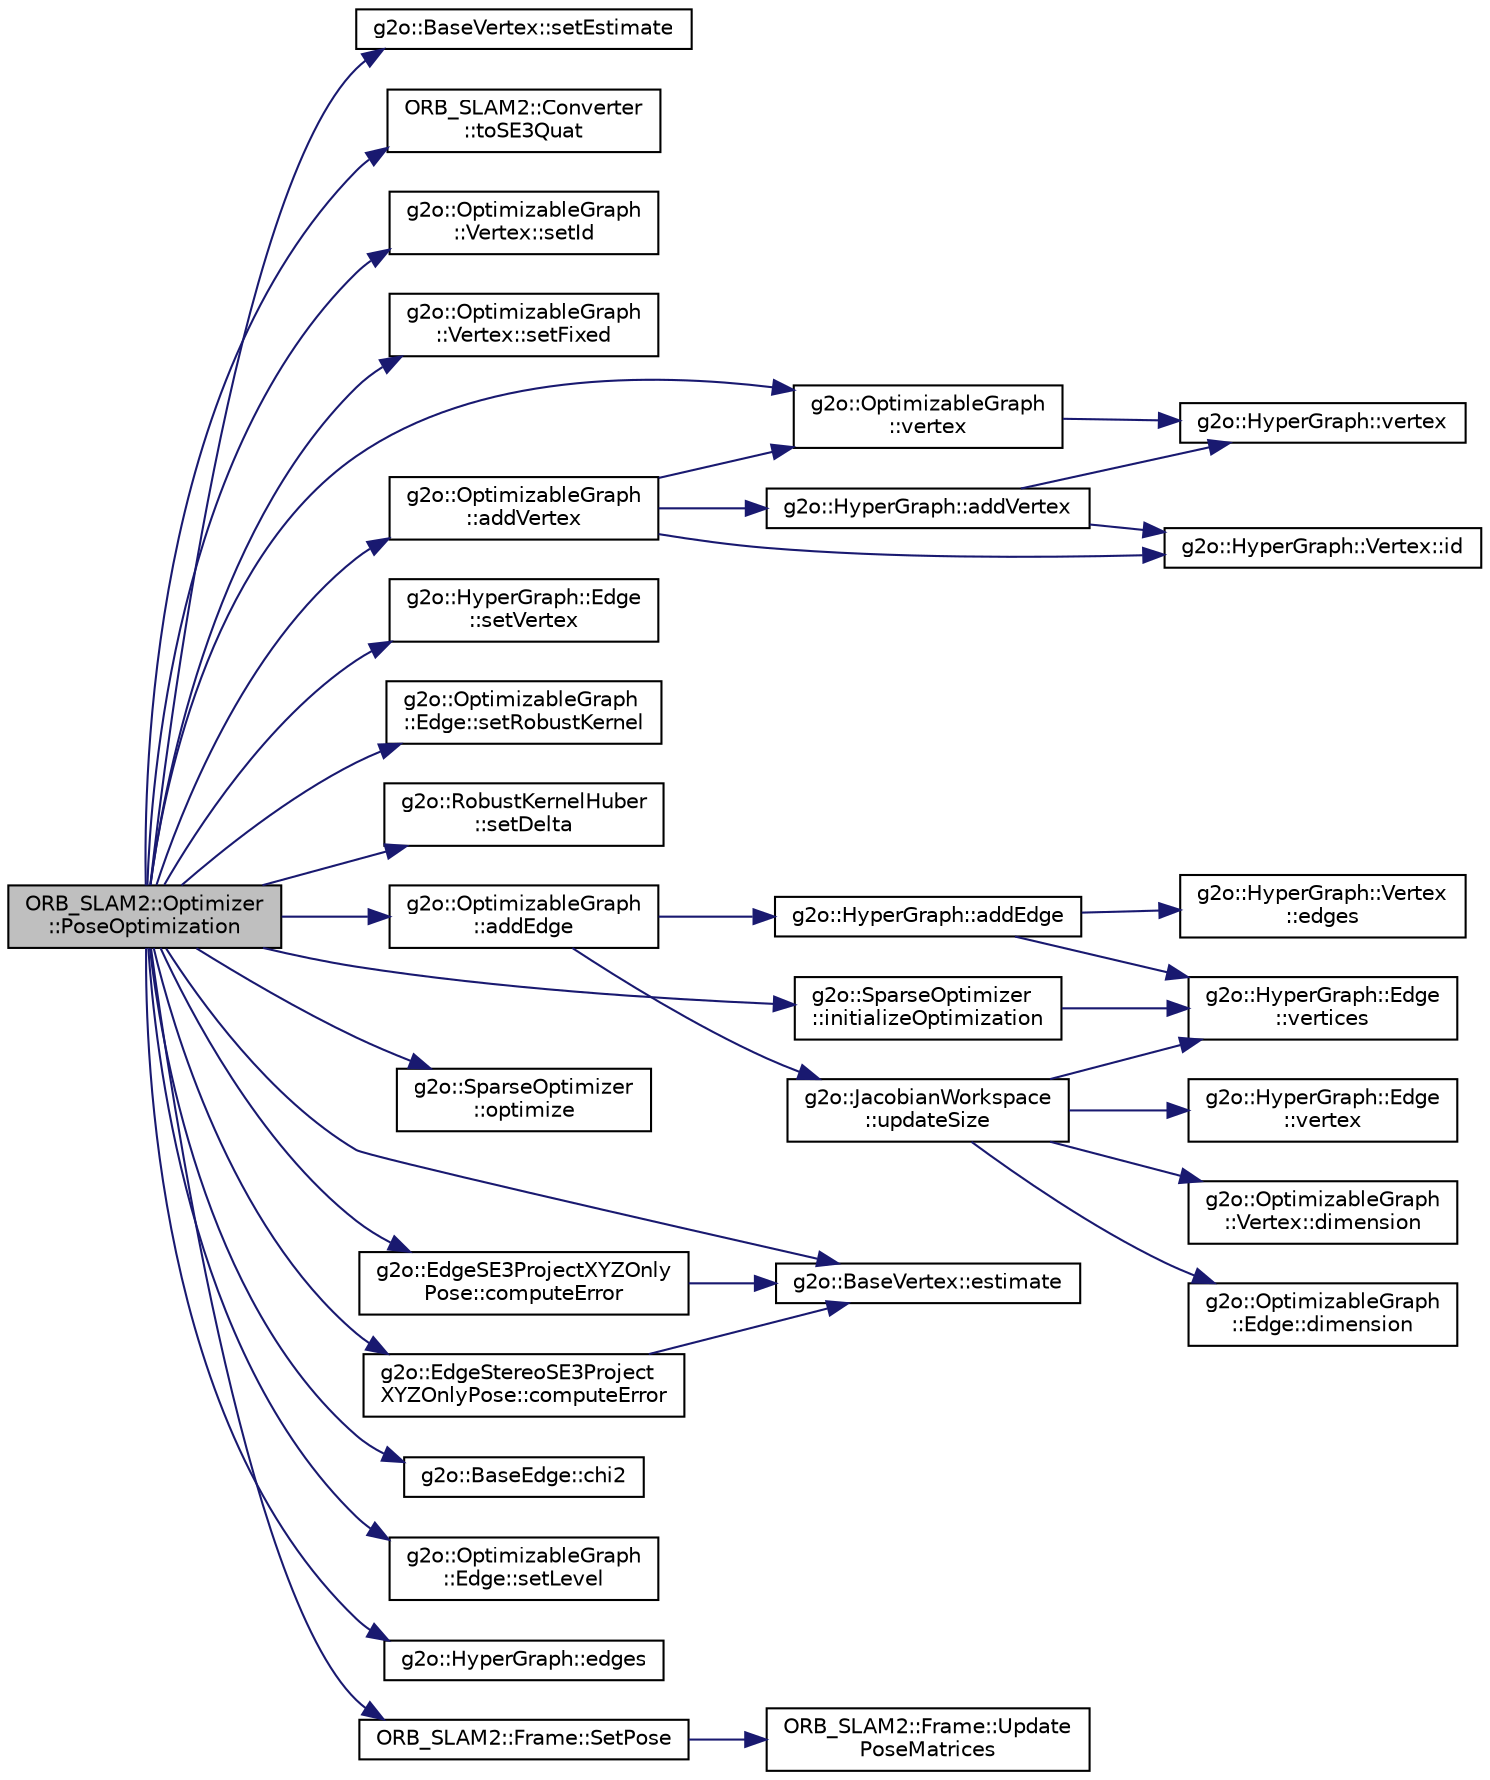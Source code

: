 digraph "ORB_SLAM2::Optimizer::PoseOptimization"
{
  edge [fontname="Helvetica",fontsize="10",labelfontname="Helvetica",labelfontsize="10"];
  node [fontname="Helvetica",fontsize="10",shape=record];
  rankdir="LR";
  Node125 [label="ORB_SLAM2::Optimizer\l::PoseOptimization",height=0.2,width=0.4,color="black", fillcolor="grey75", style="filled", fontcolor="black"];
  Node125 -> Node126 [color="midnightblue",fontsize="10",style="solid"];
  Node126 [label="g2o::BaseVertex::setEstimate",height=0.2,width=0.4,color="black", fillcolor="white", style="filled",URL="$classg2o_1_1_base_vertex.html#acb6e8e8f39caa04f62dd93a3dd400e06",tooltip="set the estimate for the vertex also calls updateCache() "];
  Node125 -> Node127 [color="midnightblue",fontsize="10",style="solid"];
  Node127 [label="ORB_SLAM2::Converter\l::toSE3Quat",height=0.2,width=0.4,color="black", fillcolor="white", style="filled",URL="$class_o_r_b___s_l_a_m2_1_1_converter.html#a0b73791a3e2d90b4de41aed0ece2d0a2"];
  Node125 -> Node128 [color="midnightblue",fontsize="10",style="solid"];
  Node128 [label="g2o::OptimizableGraph\l::Vertex::setId",height=0.2,width=0.4,color="black", fillcolor="white", style="filled",URL="$classg2o_1_1_optimizable_graph_1_1_vertex.html#ac57651173d6ce4bb4eebf8cb1d917551",tooltip="sets the id of the node in the graph be sure that the graph keeps consistent after changing the id ..."];
  Node125 -> Node129 [color="midnightblue",fontsize="10",style="solid"];
  Node129 [label="g2o::OptimizableGraph\l::Vertex::setFixed",height=0.2,width=0.4,color="black", fillcolor="white", style="filled",URL="$classg2o_1_1_optimizable_graph_1_1_vertex.html#af92ef49e1bcd6a8166afa151d367b905",tooltip="true => this node should be considered fixed during the optimization "];
  Node125 -> Node130 [color="midnightblue",fontsize="10",style="solid"];
  Node130 [label="g2o::OptimizableGraph\l::addVertex",height=0.2,width=0.4,color="black", fillcolor="white", style="filled",URL="$structg2o_1_1_optimizable_graph.html#ae0b93774ce1dfa0dfd501c86ad4f773e"];
  Node130 -> Node131 [color="midnightblue",fontsize="10",style="solid"];
  Node131 [label="g2o::OptimizableGraph\l::vertex",height=0.2,width=0.4,color="black", fillcolor="white", style="filled",URL="$structg2o_1_1_optimizable_graph.html#a19e014e8ec2e9a6e894da8c3a8f8e50d",tooltip="returns the vertex number id appropriately casted "];
  Node131 -> Node132 [color="midnightblue",fontsize="10",style="solid"];
  Node132 [label="g2o::HyperGraph::vertex",height=0.2,width=0.4,color="black", fillcolor="white", style="filled",URL="$classg2o_1_1_hyper_graph.html#ab07fe8bd9982a66ba34e83dff8317ea2",tooltip="returns a vertex id in the hyper-graph, or 0 if the vertex id is not present "];
  Node130 -> Node133 [color="midnightblue",fontsize="10",style="solid"];
  Node133 [label="g2o::HyperGraph::Vertex::id",height=0.2,width=0.4,color="black", fillcolor="white", style="filled",URL="$classg2o_1_1_hyper_graph_1_1_vertex.html#a48191960395856d1b686287489e53da3",tooltip="returns the id "];
  Node130 -> Node134 [color="midnightblue",fontsize="10",style="solid"];
  Node134 [label="g2o::HyperGraph::addVertex",height=0.2,width=0.4,color="black", fillcolor="white", style="filled",URL="$classg2o_1_1_hyper_graph.html#a7ef87ba3479827b24c6fc29c5fc3aa21"];
  Node134 -> Node132 [color="midnightblue",fontsize="10",style="solid"];
  Node134 -> Node133 [color="midnightblue",fontsize="10",style="solid"];
  Node125 -> Node135 [color="midnightblue",fontsize="10",style="solid"];
  Node135 [label="g2o::HyperGraph::Edge\l::setVertex",height=0.2,width=0.4,color="black", fillcolor="white", style="filled",URL="$classg2o_1_1_hyper_graph_1_1_edge.html#a5e957658d6e65c49b81197d052a7f16f"];
  Node125 -> Node131 [color="midnightblue",fontsize="10",style="solid"];
  Node125 -> Node136 [color="midnightblue",fontsize="10",style="solid"];
  Node136 [label="g2o::OptimizableGraph\l::Edge::setRobustKernel",height=0.2,width=0.4,color="black", fillcolor="white", style="filled",URL="$classg2o_1_1_optimizable_graph_1_1_edge.html#a42955172c19f16e2cfbb30d611d1bd87"];
  Node125 -> Node137 [color="midnightblue",fontsize="10",style="solid"];
  Node137 [label="g2o::RobustKernelHuber\l::setDelta",height=0.2,width=0.4,color="black", fillcolor="white", style="filled",URL="$classg2o_1_1_robust_kernel_huber.html#a7e9ee4bbc9483dcd3d10a4c1f506a4d2"];
  Node125 -> Node138 [color="midnightblue",fontsize="10",style="solid"];
  Node138 [label="g2o::OptimizableGraph\l::addEdge",height=0.2,width=0.4,color="black", fillcolor="white", style="filled",URL="$structg2o_1_1_optimizable_graph.html#a6831ed69fce3dba691f53302a2813070"];
  Node138 -> Node139 [color="midnightblue",fontsize="10",style="solid"];
  Node139 [label="g2o::HyperGraph::addEdge",height=0.2,width=0.4,color="black", fillcolor="white", style="filled",URL="$classg2o_1_1_hyper_graph.html#a0f1d35009a2879b238c8148c33485c89"];
  Node139 -> Node140 [color="midnightblue",fontsize="10",style="solid"];
  Node140 [label="g2o::HyperGraph::Edge\l::vertices",height=0.2,width=0.4,color="black", fillcolor="white", style="filled",URL="$classg2o_1_1_hyper_graph_1_1_edge.html#aba1717ff01f972bd39ba992c0d9d9e04"];
  Node139 -> Node141 [color="midnightblue",fontsize="10",style="solid"];
  Node141 [label="g2o::HyperGraph::Vertex\l::edges",height=0.2,width=0.4,color="black", fillcolor="white", style="filled",URL="$classg2o_1_1_hyper_graph_1_1_vertex.html#a3794ff3310c1dc05619bf0b77eaa4caa",tooltip="returns the set of hyper-edges that are leaving/entering in this vertex "];
  Node138 -> Node142 [color="midnightblue",fontsize="10",style="solid"];
  Node142 [label="g2o::JacobianWorkspace\l::updateSize",height=0.2,width=0.4,color="black", fillcolor="white", style="filled",URL="$classg2o_1_1_jacobian_workspace.html#a2d16ad6db1a51aa93c806cc9c06e223f"];
  Node142 -> Node143 [color="midnightblue",fontsize="10",style="solid"];
  Node143 [label="g2o::OptimizableGraph\l::Edge::dimension",height=0.2,width=0.4,color="black", fillcolor="white", style="filled",URL="$classg2o_1_1_optimizable_graph_1_1_edge.html#a0eb19697e201bd195c45ca78d55fd041",tooltip="returns the dimensions of the error function "];
  Node142 -> Node140 [color="midnightblue",fontsize="10",style="solid"];
  Node142 -> Node144 [color="midnightblue",fontsize="10",style="solid"];
  Node144 [label="g2o::HyperGraph::Edge\l::vertex",height=0.2,width=0.4,color="black", fillcolor="white", style="filled",URL="$classg2o_1_1_hyper_graph_1_1_edge.html#ab644c1c4e38a0112db1435fbc0233f25"];
  Node142 -> Node145 [color="midnightblue",fontsize="10",style="solid"];
  Node145 [label="g2o::OptimizableGraph\l::Vertex::dimension",height=0.2,width=0.4,color="black", fillcolor="white", style="filled",URL="$classg2o_1_1_optimizable_graph_1_1_vertex.html#a86feed80301950b100142575b48e4fca",tooltip="dimension of the estimated state belonging to this node "];
  Node125 -> Node146 [color="midnightblue",fontsize="10",style="solid"];
  Node146 [label="g2o::SparseOptimizer\l::initializeOptimization",height=0.2,width=0.4,color="black", fillcolor="white", style="filled",URL="$classg2o_1_1_sparse_optimizer.html#a56c0c13954ac7204cfb031c141ece9ae"];
  Node146 -> Node140 [color="midnightblue",fontsize="10",style="solid"];
  Node125 -> Node147 [color="midnightblue",fontsize="10",style="solid"];
  Node147 [label="g2o::SparseOptimizer\l::optimize",height=0.2,width=0.4,color="black", fillcolor="white", style="filled",URL="$classg2o_1_1_sparse_optimizer.html#a098257ee6f13dbb79be07075244d9930"];
  Node125 -> Node148 [color="midnightblue",fontsize="10",style="solid"];
  Node148 [label="g2o::EdgeSE3ProjectXYZOnly\lPose::computeError",height=0.2,width=0.4,color="black", fillcolor="white", style="filled",URL="$classg2o_1_1_edge_s_e3_project_x_y_z_only_pose.html#a6752098d3322d30e43a6a3a668a3b009"];
  Node148 -> Node149 [color="midnightblue",fontsize="10",style="solid"];
  Node149 [label="g2o::BaseVertex::estimate",height=0.2,width=0.4,color="black", fillcolor="white", style="filled",URL="$classg2o_1_1_base_vertex.html#afea20bbcf50eb2a7d9d598b3eae49172",tooltip="return the current estimate of the vertex "];
  Node125 -> Node150 [color="midnightblue",fontsize="10",style="solid"];
  Node150 [label="g2o::BaseEdge::chi2",height=0.2,width=0.4,color="black", fillcolor="white", style="filled",URL="$classg2o_1_1_base_edge.html#a8316137ded4396a2dbf7529d83888400",tooltip="computes the chi2 based on the cached error value, only valid after computeError has been called..."];
  Node125 -> Node151 [color="midnightblue",fontsize="10",style="solid"];
  Node151 [label="g2o::OptimizableGraph\l::Edge::setLevel",height=0.2,width=0.4,color="black", fillcolor="white", style="filled",URL="$classg2o_1_1_optimizable_graph_1_1_edge.html#ab3e4290bc51d03ba294f36254048b15a",tooltip="sets the level of the edge "];
  Node125 -> Node152 [color="midnightblue",fontsize="10",style="solid"];
  Node152 [label="g2o::EdgeStereoSE3Project\lXYZOnlyPose::computeError",height=0.2,width=0.4,color="black", fillcolor="white", style="filled",URL="$classg2o_1_1_edge_stereo_s_e3_project_x_y_z_only_pose.html#af6fd2fdbdc9b4a6bcf21303ff3b8ea83"];
  Node152 -> Node149 [color="midnightblue",fontsize="10",style="solid"];
  Node125 -> Node153 [color="midnightblue",fontsize="10",style="solid"];
  Node153 [label="g2o::HyperGraph::edges",height=0.2,width=0.4,color="black", fillcolor="white", style="filled",URL="$classg2o_1_1_hyper_graph.html#a4edfd2ef4bf235cf78031c505cfd2fcc"];
  Node125 -> Node149 [color="midnightblue",fontsize="10",style="solid"];
  Node125 -> Node154 [color="midnightblue",fontsize="10",style="solid"];
  Node154 [label="ORB_SLAM2::Frame::SetPose",height=0.2,width=0.4,color="black", fillcolor="white", style="filled",URL="$class_o_r_b___s_l_a_m2_1_1_frame.html#a95cf2ea68735ef3e8c2d820eada11bf4",tooltip="Set the camera pose. "];
  Node154 -> Node155 [color="midnightblue",fontsize="10",style="solid"];
  Node155 [label="ORB_SLAM2::Frame::Update\lPoseMatrices",height=0.2,width=0.4,color="black", fillcolor="white", style="filled",URL="$class_o_r_b___s_l_a_m2_1_1_frame.html#a0a18d3024a23f6fa2cab9c7d987598c2",tooltip="Computes rotation, translation and camera center matrices from the camera pose. "];
}
